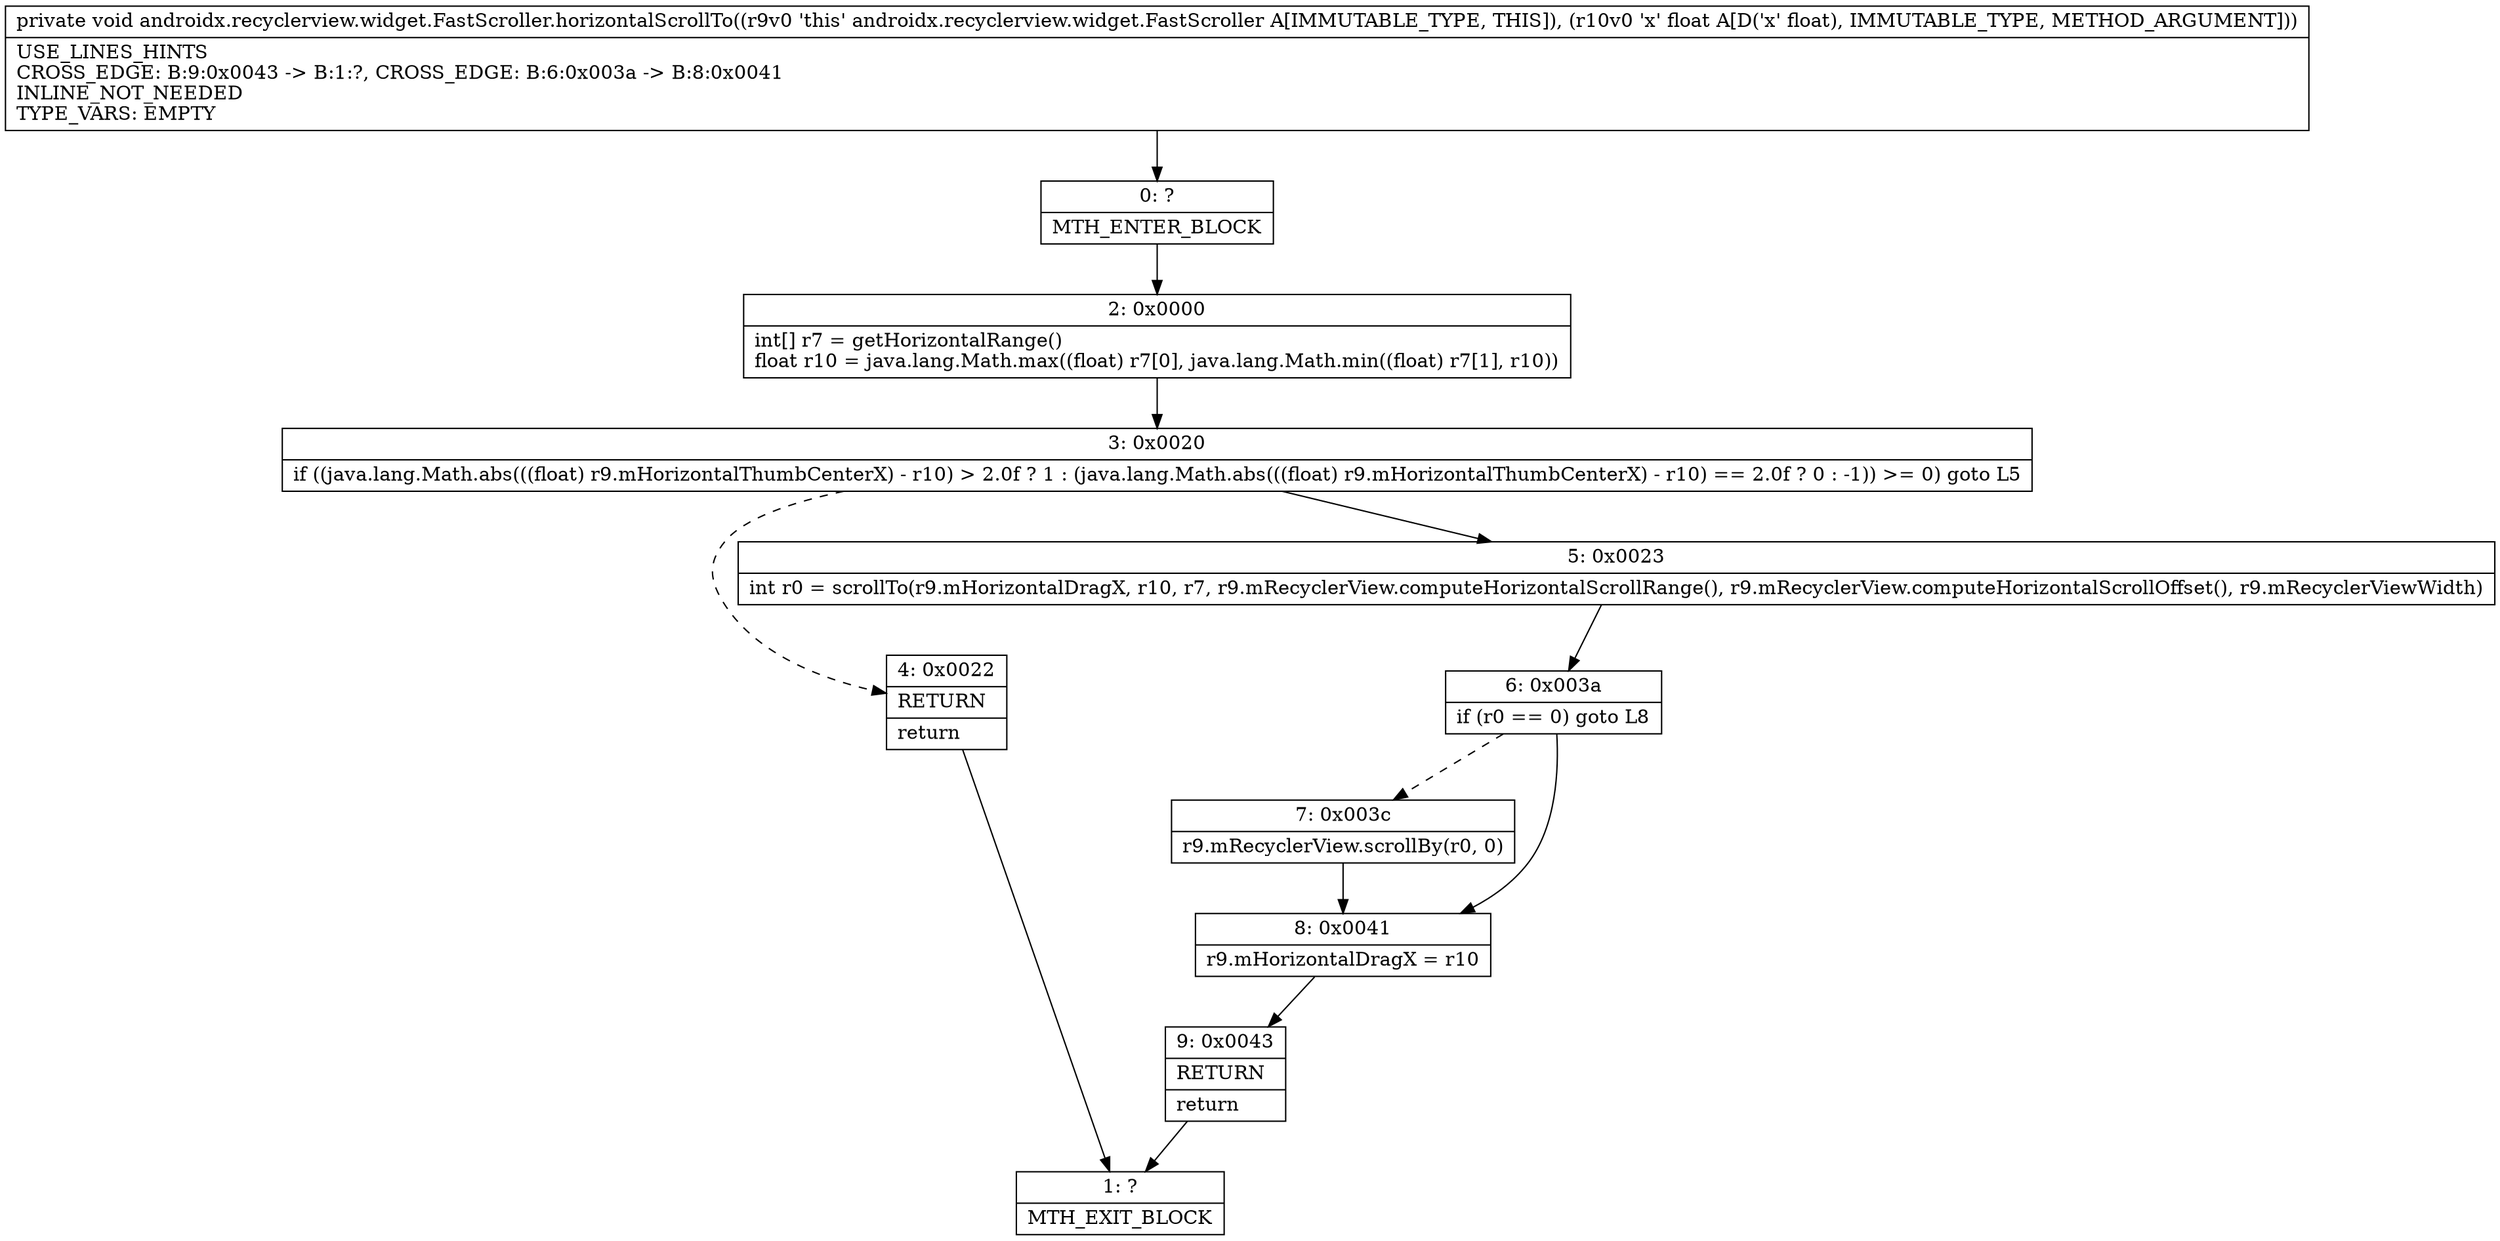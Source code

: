 digraph "CFG forandroidx.recyclerview.widget.FastScroller.horizontalScrollTo(F)V" {
Node_0 [shape=record,label="{0\:\ ?|MTH_ENTER_BLOCK\l}"];
Node_2 [shape=record,label="{2\:\ 0x0000|int[] r7 = getHorizontalRange()\lfloat r10 = java.lang.Math.max((float) r7[0], java.lang.Math.min((float) r7[1], r10))\l}"];
Node_3 [shape=record,label="{3\:\ 0x0020|if ((java.lang.Math.abs(((float) r9.mHorizontalThumbCenterX) \- r10) \> 2.0f ? 1 : (java.lang.Math.abs(((float) r9.mHorizontalThumbCenterX) \- r10) == 2.0f ? 0 : \-1)) \>= 0) goto L5\l}"];
Node_4 [shape=record,label="{4\:\ 0x0022|RETURN\l|return\l}"];
Node_1 [shape=record,label="{1\:\ ?|MTH_EXIT_BLOCK\l}"];
Node_5 [shape=record,label="{5\:\ 0x0023|int r0 = scrollTo(r9.mHorizontalDragX, r10, r7, r9.mRecyclerView.computeHorizontalScrollRange(), r9.mRecyclerView.computeHorizontalScrollOffset(), r9.mRecyclerViewWidth)\l}"];
Node_6 [shape=record,label="{6\:\ 0x003a|if (r0 == 0) goto L8\l}"];
Node_7 [shape=record,label="{7\:\ 0x003c|r9.mRecyclerView.scrollBy(r0, 0)\l}"];
Node_8 [shape=record,label="{8\:\ 0x0041|r9.mHorizontalDragX = r10\l}"];
Node_9 [shape=record,label="{9\:\ 0x0043|RETURN\l|return\l}"];
MethodNode[shape=record,label="{private void androidx.recyclerview.widget.FastScroller.horizontalScrollTo((r9v0 'this' androidx.recyclerview.widget.FastScroller A[IMMUTABLE_TYPE, THIS]), (r10v0 'x' float A[D('x' float), IMMUTABLE_TYPE, METHOD_ARGUMENT]))  | USE_LINES_HINTS\lCROSS_EDGE: B:9:0x0043 \-\> B:1:?, CROSS_EDGE: B:6:0x003a \-\> B:8:0x0041\lINLINE_NOT_NEEDED\lTYPE_VARS: EMPTY\l}"];
MethodNode -> Node_0;Node_0 -> Node_2;
Node_2 -> Node_3;
Node_3 -> Node_4[style=dashed];
Node_3 -> Node_5;
Node_4 -> Node_1;
Node_5 -> Node_6;
Node_6 -> Node_7[style=dashed];
Node_6 -> Node_8;
Node_7 -> Node_8;
Node_8 -> Node_9;
Node_9 -> Node_1;
}

